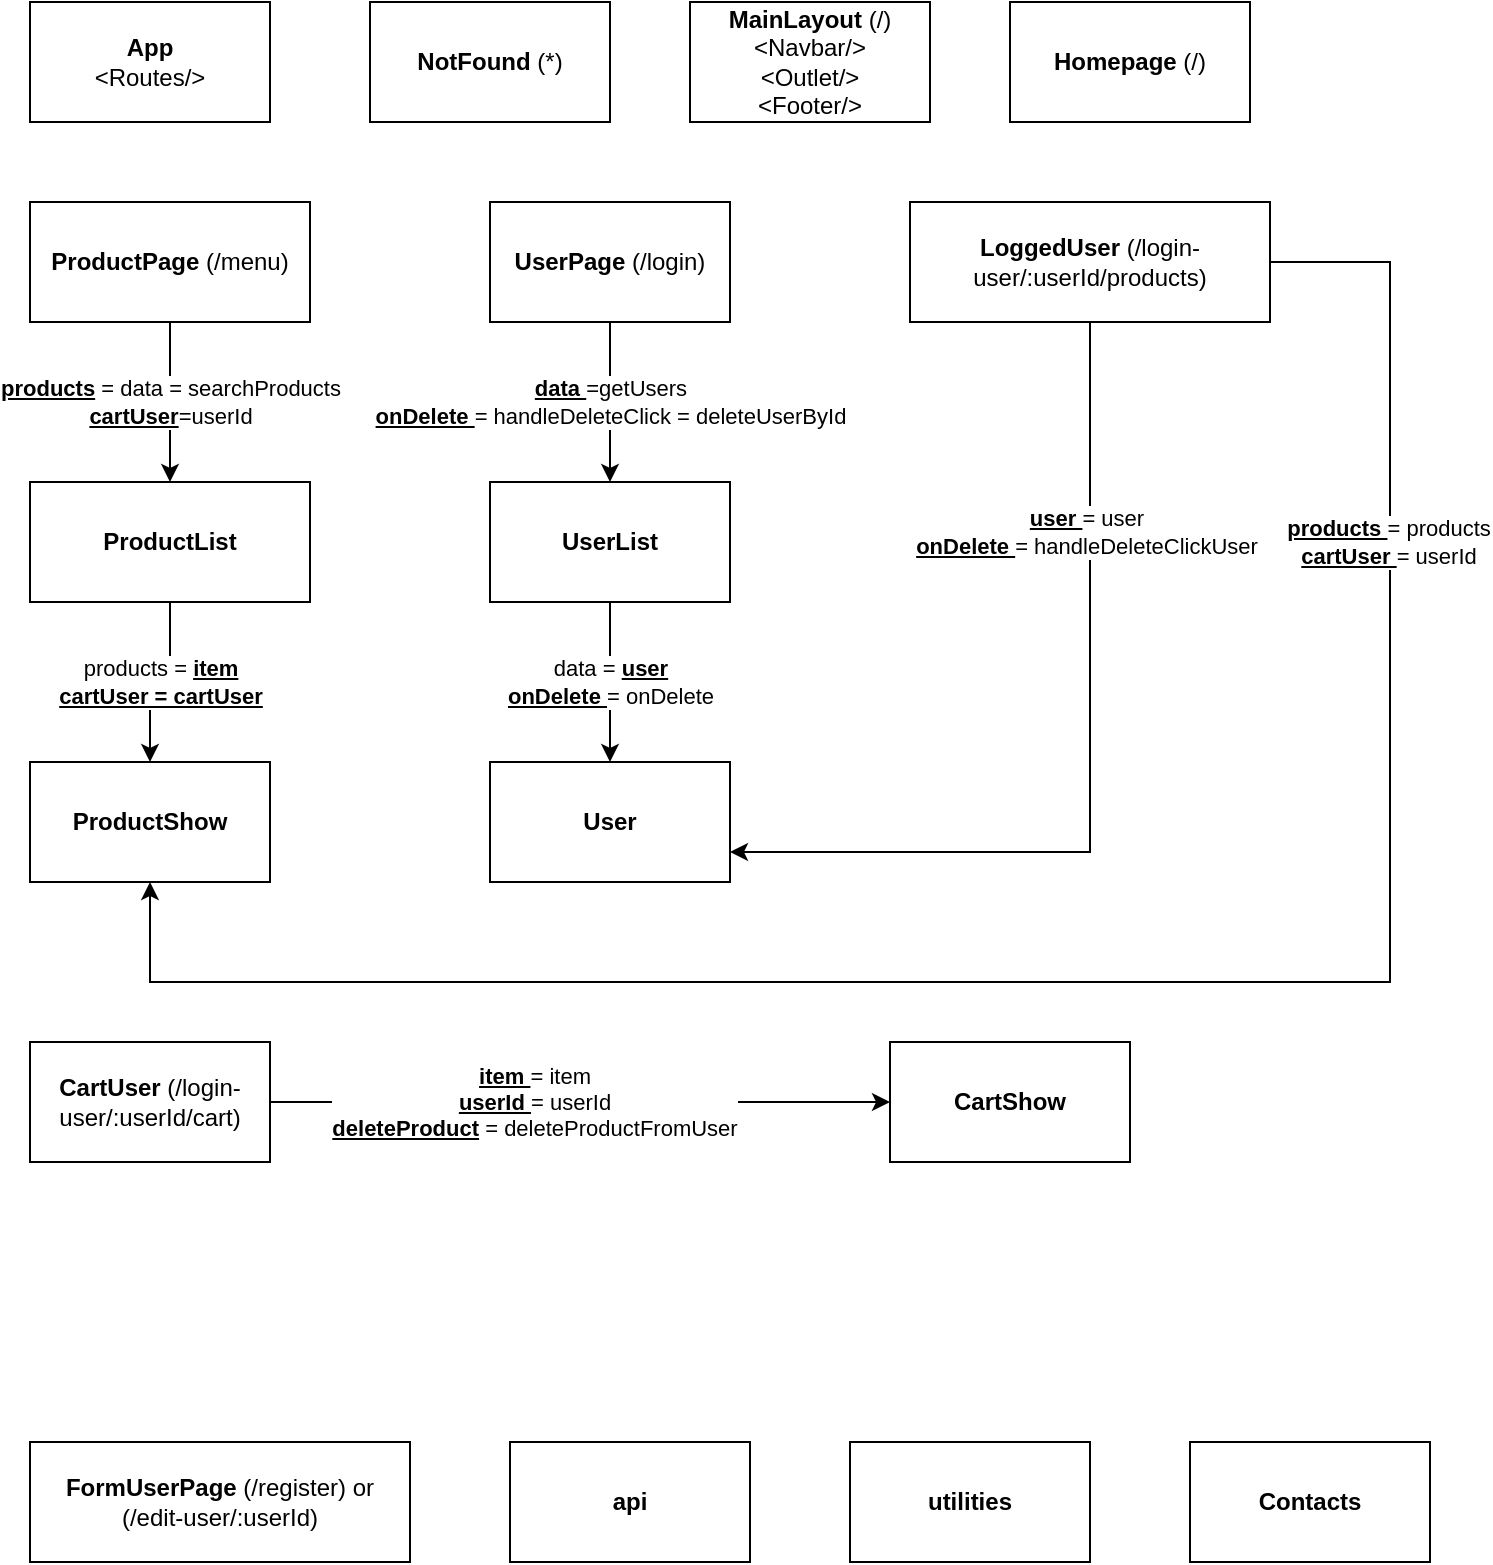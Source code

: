 <mxfile version="21.0.6" type="device"><diagram name="Page-1" id="oMq0xKglsDTwobTgNQof"><mxGraphModel dx="1434" dy="834" grid="1" gridSize="10" guides="1" tooltips="1" connect="1" arrows="1" fold="1" page="1" pageScale="1" pageWidth="827" pageHeight="1169" math="0" shadow="0"><root><mxCell id="0"/><mxCell id="1" parent="0"/><mxCell id="SANnQJ0tJoIJYx2bpOKW-1" value="&lt;b&gt;App&lt;/b&gt;&lt;br&gt;&amp;lt;Routes/&amp;gt;" style="rounded=0;whiteSpace=wrap;html=1;" parent="1" vertex="1"><mxGeometry x="40" y="20" width="120" height="60" as="geometry"/></mxCell><mxCell id="SANnQJ0tJoIJYx2bpOKW-2" value="&lt;b&gt;User&lt;/b&gt;" style="rounded=0;whiteSpace=wrap;html=1;" parent="1" vertex="1"><mxGeometry x="270" y="400" width="120" height="60" as="geometry"/></mxCell><mxCell id="N6ueYRBvMtHGorDRFC9C-4" value="products = &lt;b&gt;&lt;u&gt;item&lt;br&gt;cartUser = cartUser&lt;br&gt;&lt;/u&gt;&lt;/b&gt;" style="edgeStyle=orthogonalEdgeStyle;rounded=0;orthogonalLoop=1;jettySize=auto;html=1;" parent="1" source="SANnQJ0tJoIJYx2bpOKW-3" target="SANnQJ0tJoIJYx2bpOKW-4" edge="1"><mxGeometry relative="1" as="geometry"/></mxCell><mxCell id="SANnQJ0tJoIJYx2bpOKW-3" value="&lt;b&gt;ProductList&lt;/b&gt;" style="rounded=0;whiteSpace=wrap;html=1;" parent="1" vertex="1"><mxGeometry x="40" y="260" width="140" height="60" as="geometry"/></mxCell><mxCell id="SANnQJ0tJoIJYx2bpOKW-4" value="&lt;b&gt;ProductShow&lt;/b&gt;" style="rounded=0;whiteSpace=wrap;html=1;" parent="1" vertex="1"><mxGeometry x="40" y="400" width="120" height="60" as="geometry"/></mxCell><mxCell id="N6ueYRBvMtHGorDRFC9C-6" value="data = &lt;b&gt;&lt;u&gt;user&lt;/u&gt;&lt;/b&gt;&lt;br&gt;&lt;b&gt;&lt;u&gt;onDelete &lt;/u&gt;&lt;/b&gt;= onDelete" style="edgeStyle=orthogonalEdgeStyle;rounded=0;orthogonalLoop=1;jettySize=auto;html=1;" parent="1" source="SANnQJ0tJoIJYx2bpOKW-5" target="SANnQJ0tJoIJYx2bpOKW-2" edge="1"><mxGeometry relative="1" as="geometry"/></mxCell><mxCell id="SANnQJ0tJoIJYx2bpOKW-5" value="&lt;b&gt;UserList&lt;/b&gt;" style="rounded=0;whiteSpace=wrap;html=1;" parent="1" vertex="1"><mxGeometry x="270" y="260" width="120" height="60" as="geometry"/></mxCell><mxCell id="N6ueYRBvMtHGorDRFC9C-3" value="&lt;u style=&quot;font-weight: bold;&quot;&gt;products&lt;/u&gt; = data&amp;nbsp;= searchProducts&lt;br&gt;&lt;b&gt;&lt;u&gt;cartUser&lt;/u&gt;&lt;/b&gt;=userId" style="edgeStyle=orthogonalEdgeStyle;rounded=0;orthogonalLoop=1;jettySize=auto;html=1;" parent="1" source="N6ueYRBvMtHGorDRFC9C-1" target="SANnQJ0tJoIJYx2bpOKW-3" edge="1"><mxGeometry relative="1" as="geometry"><mxPoint as="offset"/></mxGeometry></mxCell><mxCell id="N6ueYRBvMtHGorDRFC9C-1" value="&lt;b&gt;ProductPage &lt;/b&gt;(/menu)" style="rounded=0;whiteSpace=wrap;html=1;" parent="1" vertex="1"><mxGeometry x="40" y="120" width="140" height="60" as="geometry"/></mxCell><mxCell id="N6ueYRBvMtHGorDRFC9C-5" value="&lt;b&gt;&lt;u&gt;data &lt;/u&gt;&lt;/b&gt;=getUsers&lt;br&gt;&lt;b&gt;&lt;u&gt;onDelete &lt;/u&gt;&lt;/b&gt;=&amp;nbsp;handleDeleteClick = deleteUserById" style="edgeStyle=orthogonalEdgeStyle;rounded=0;orthogonalLoop=1;jettySize=auto;html=1;" parent="1" source="N6ueYRBvMtHGorDRFC9C-2" target="SANnQJ0tJoIJYx2bpOKW-5" edge="1"><mxGeometry relative="1" as="geometry"/></mxCell><mxCell id="N6ueYRBvMtHGorDRFC9C-2" value="&lt;b&gt;UserPage &lt;/b&gt;(/login)" style="rounded=0;whiteSpace=wrap;html=1;" parent="1" vertex="1"><mxGeometry x="270" y="120" width="120" height="60" as="geometry"/></mxCell><mxCell id="6Q44ZhFC_rBeStxzAbCu-2" value="&lt;font style=&quot;font-size: 12px;&quot;&gt;&lt;b&gt;MainLayout &lt;/b&gt;(/)&lt;br&gt;&amp;lt;Navbar/&amp;gt;&lt;br&gt;&amp;lt;Outlet/&amp;gt;&lt;br&gt;&amp;lt;Footer/&amp;gt;&lt;br&gt;&lt;/font&gt;" style="rounded=0;whiteSpace=wrap;html=1;" parent="1" vertex="1"><mxGeometry x="370" y="20" width="120" height="60" as="geometry"/></mxCell><mxCell id="6Q44ZhFC_rBeStxzAbCu-3" value="&lt;b&gt;Homepage &lt;/b&gt;(/)" style="rounded=0;whiteSpace=wrap;html=1;" parent="1" vertex="1"><mxGeometry x="530" y="20" width="120" height="60" as="geometry"/></mxCell><mxCell id="6Q44ZhFC_rBeStxzAbCu-4" value="&lt;b&gt;NotFound &lt;/b&gt;(*)" style="rounded=0;whiteSpace=wrap;html=1;" parent="1" vertex="1"><mxGeometry x="210" y="20" width="120" height="60" as="geometry"/></mxCell><mxCell id="3ZNkx9n6jAzjHsVoN-YG-2" style="edgeStyle=orthogonalEdgeStyle;rounded=0;orthogonalLoop=1;jettySize=auto;html=1;entryX=1;entryY=0.75;entryDx=0;entryDy=0;" edge="1" parent="1" source="3ZNkx9n6jAzjHsVoN-YG-1" target="SANnQJ0tJoIJYx2bpOKW-2"><mxGeometry relative="1" as="geometry"><Array as="points"><mxPoint x="570" y="445"/></Array></mxGeometry></mxCell><mxCell id="3ZNkx9n6jAzjHsVoN-YG-3" value="&lt;b&gt;&lt;u&gt;user &lt;/u&gt;&lt;/b&gt;= user&lt;br&gt;&lt;b&gt;&lt;u&gt;onDelete &lt;/u&gt;&lt;/b&gt;= handleDeleteClickUser" style="edgeLabel;html=1;align=center;verticalAlign=middle;resizable=0;points=[];" vertex="1" connectable="0" parent="3ZNkx9n6jAzjHsVoN-YG-2"><mxGeometry x="-0.528" y="-2" relative="1" as="geometry"><mxPoint as="offset"/></mxGeometry></mxCell><mxCell id="3ZNkx9n6jAzjHsVoN-YG-4" style="edgeStyle=orthogonalEdgeStyle;rounded=0;orthogonalLoop=1;jettySize=auto;html=1;" edge="1" parent="1" source="3ZNkx9n6jAzjHsVoN-YG-1" target="SANnQJ0tJoIJYx2bpOKW-4"><mxGeometry relative="1" as="geometry"><Array as="points"><mxPoint x="720" y="150"/><mxPoint x="720" y="510"/><mxPoint x="100" y="510"/></Array></mxGeometry></mxCell><mxCell id="3ZNkx9n6jAzjHsVoN-YG-5" value="&lt;b&gt;&lt;u&gt;products &lt;/u&gt;&lt;/b&gt;= products&lt;br&gt;&lt;b&gt;&lt;u&gt;cartUser &lt;/u&gt;&lt;/b&gt;= userId" style="edgeLabel;html=1;align=center;verticalAlign=middle;resizable=0;points=[];" vertex="1" connectable="0" parent="3ZNkx9n6jAzjHsVoN-YG-4"><mxGeometry x="-0.633" y="-1" relative="1" as="geometry"><mxPoint as="offset"/></mxGeometry></mxCell><mxCell id="3ZNkx9n6jAzjHsVoN-YG-1" value="&lt;b&gt;LoggedUser &lt;/b&gt;(/login-user/:userId/products&lt;span style=&quot;background-color: initial;&quot;&gt;)&lt;/span&gt;" style="rounded=0;whiteSpace=wrap;html=1;" vertex="1" parent="1"><mxGeometry x="480" y="120" width="180" height="60" as="geometry"/></mxCell><mxCell id="3ZNkx9n6jAzjHsVoN-YG-6" value="&lt;b&gt;FormUserPage &lt;/b&gt;(/register&lt;span style=&quot;background-color: initial;&quot;&gt;) or (/edit-user/:userId)&lt;/span&gt;" style="rounded=0;whiteSpace=wrap;html=1;" vertex="1" parent="1"><mxGeometry x="40" y="740" width="190" height="60" as="geometry"/></mxCell><mxCell id="3ZNkx9n6jAzjHsVoN-YG-7" value="&lt;b&gt;api&lt;/b&gt;" style="rounded=0;whiteSpace=wrap;html=1;" vertex="1" parent="1"><mxGeometry x="280" y="740" width="120" height="60" as="geometry"/></mxCell><mxCell id="3ZNkx9n6jAzjHsVoN-YG-8" value="&lt;b&gt;utilities&lt;/b&gt;" style="rounded=0;whiteSpace=wrap;html=1;" vertex="1" parent="1"><mxGeometry x="450" y="740" width="120" height="60" as="geometry"/></mxCell><mxCell id="3ZNkx9n6jAzjHsVoN-YG-9" value="&lt;b&gt;Contacts&lt;/b&gt;" style="rounded=0;whiteSpace=wrap;html=1;" vertex="1" parent="1"><mxGeometry x="620" y="740" width="120" height="60" as="geometry"/></mxCell><mxCell id="3ZNkx9n6jAzjHsVoN-YG-12" style="edgeStyle=orthogonalEdgeStyle;rounded=0;orthogonalLoop=1;jettySize=auto;html=1;entryX=0;entryY=0.5;entryDx=0;entryDy=0;" edge="1" parent="1" source="3ZNkx9n6jAzjHsVoN-YG-10" target="3ZNkx9n6jAzjHsVoN-YG-11"><mxGeometry relative="1" as="geometry"><Array as="points"><mxPoint x="250" y="570"/><mxPoint x="250" y="570"/></Array></mxGeometry></mxCell><mxCell id="3ZNkx9n6jAzjHsVoN-YG-13" value="&lt;b&gt;&lt;u&gt;item &lt;/u&gt;&lt;/b&gt;= item&lt;br&gt;&lt;b&gt;&lt;u&gt;userId &lt;/u&gt;&lt;/b&gt;= userId&lt;br&gt;&lt;b&gt;&lt;u&gt;deleteProduct&lt;/u&gt;&lt;/b&gt; = deleteProductFromUser" style="edgeLabel;html=1;align=center;verticalAlign=middle;resizable=0;points=[];labelBorderColor=none;" vertex="1" connectable="0" parent="3ZNkx9n6jAzjHsVoN-YG-12"><mxGeometry x="-0.153" relative="1" as="geometry"><mxPoint as="offset"/></mxGeometry></mxCell><mxCell id="3ZNkx9n6jAzjHsVoN-YG-10" value="&lt;b&gt;CartUser&lt;/b&gt; (/login-user/:userId/cart&lt;span style=&quot;background-color: initial;&quot;&gt;)&lt;/span&gt;" style="rounded=0;whiteSpace=wrap;html=1;" vertex="1" parent="1"><mxGeometry x="40" y="540" width="120" height="60" as="geometry"/></mxCell><mxCell id="3ZNkx9n6jAzjHsVoN-YG-11" value="&lt;b&gt;CartShow&lt;/b&gt;" style="rounded=0;whiteSpace=wrap;html=1;" vertex="1" parent="1"><mxGeometry x="470" y="540" width="120" height="60" as="geometry"/></mxCell></root></mxGraphModel></diagram></mxfile>